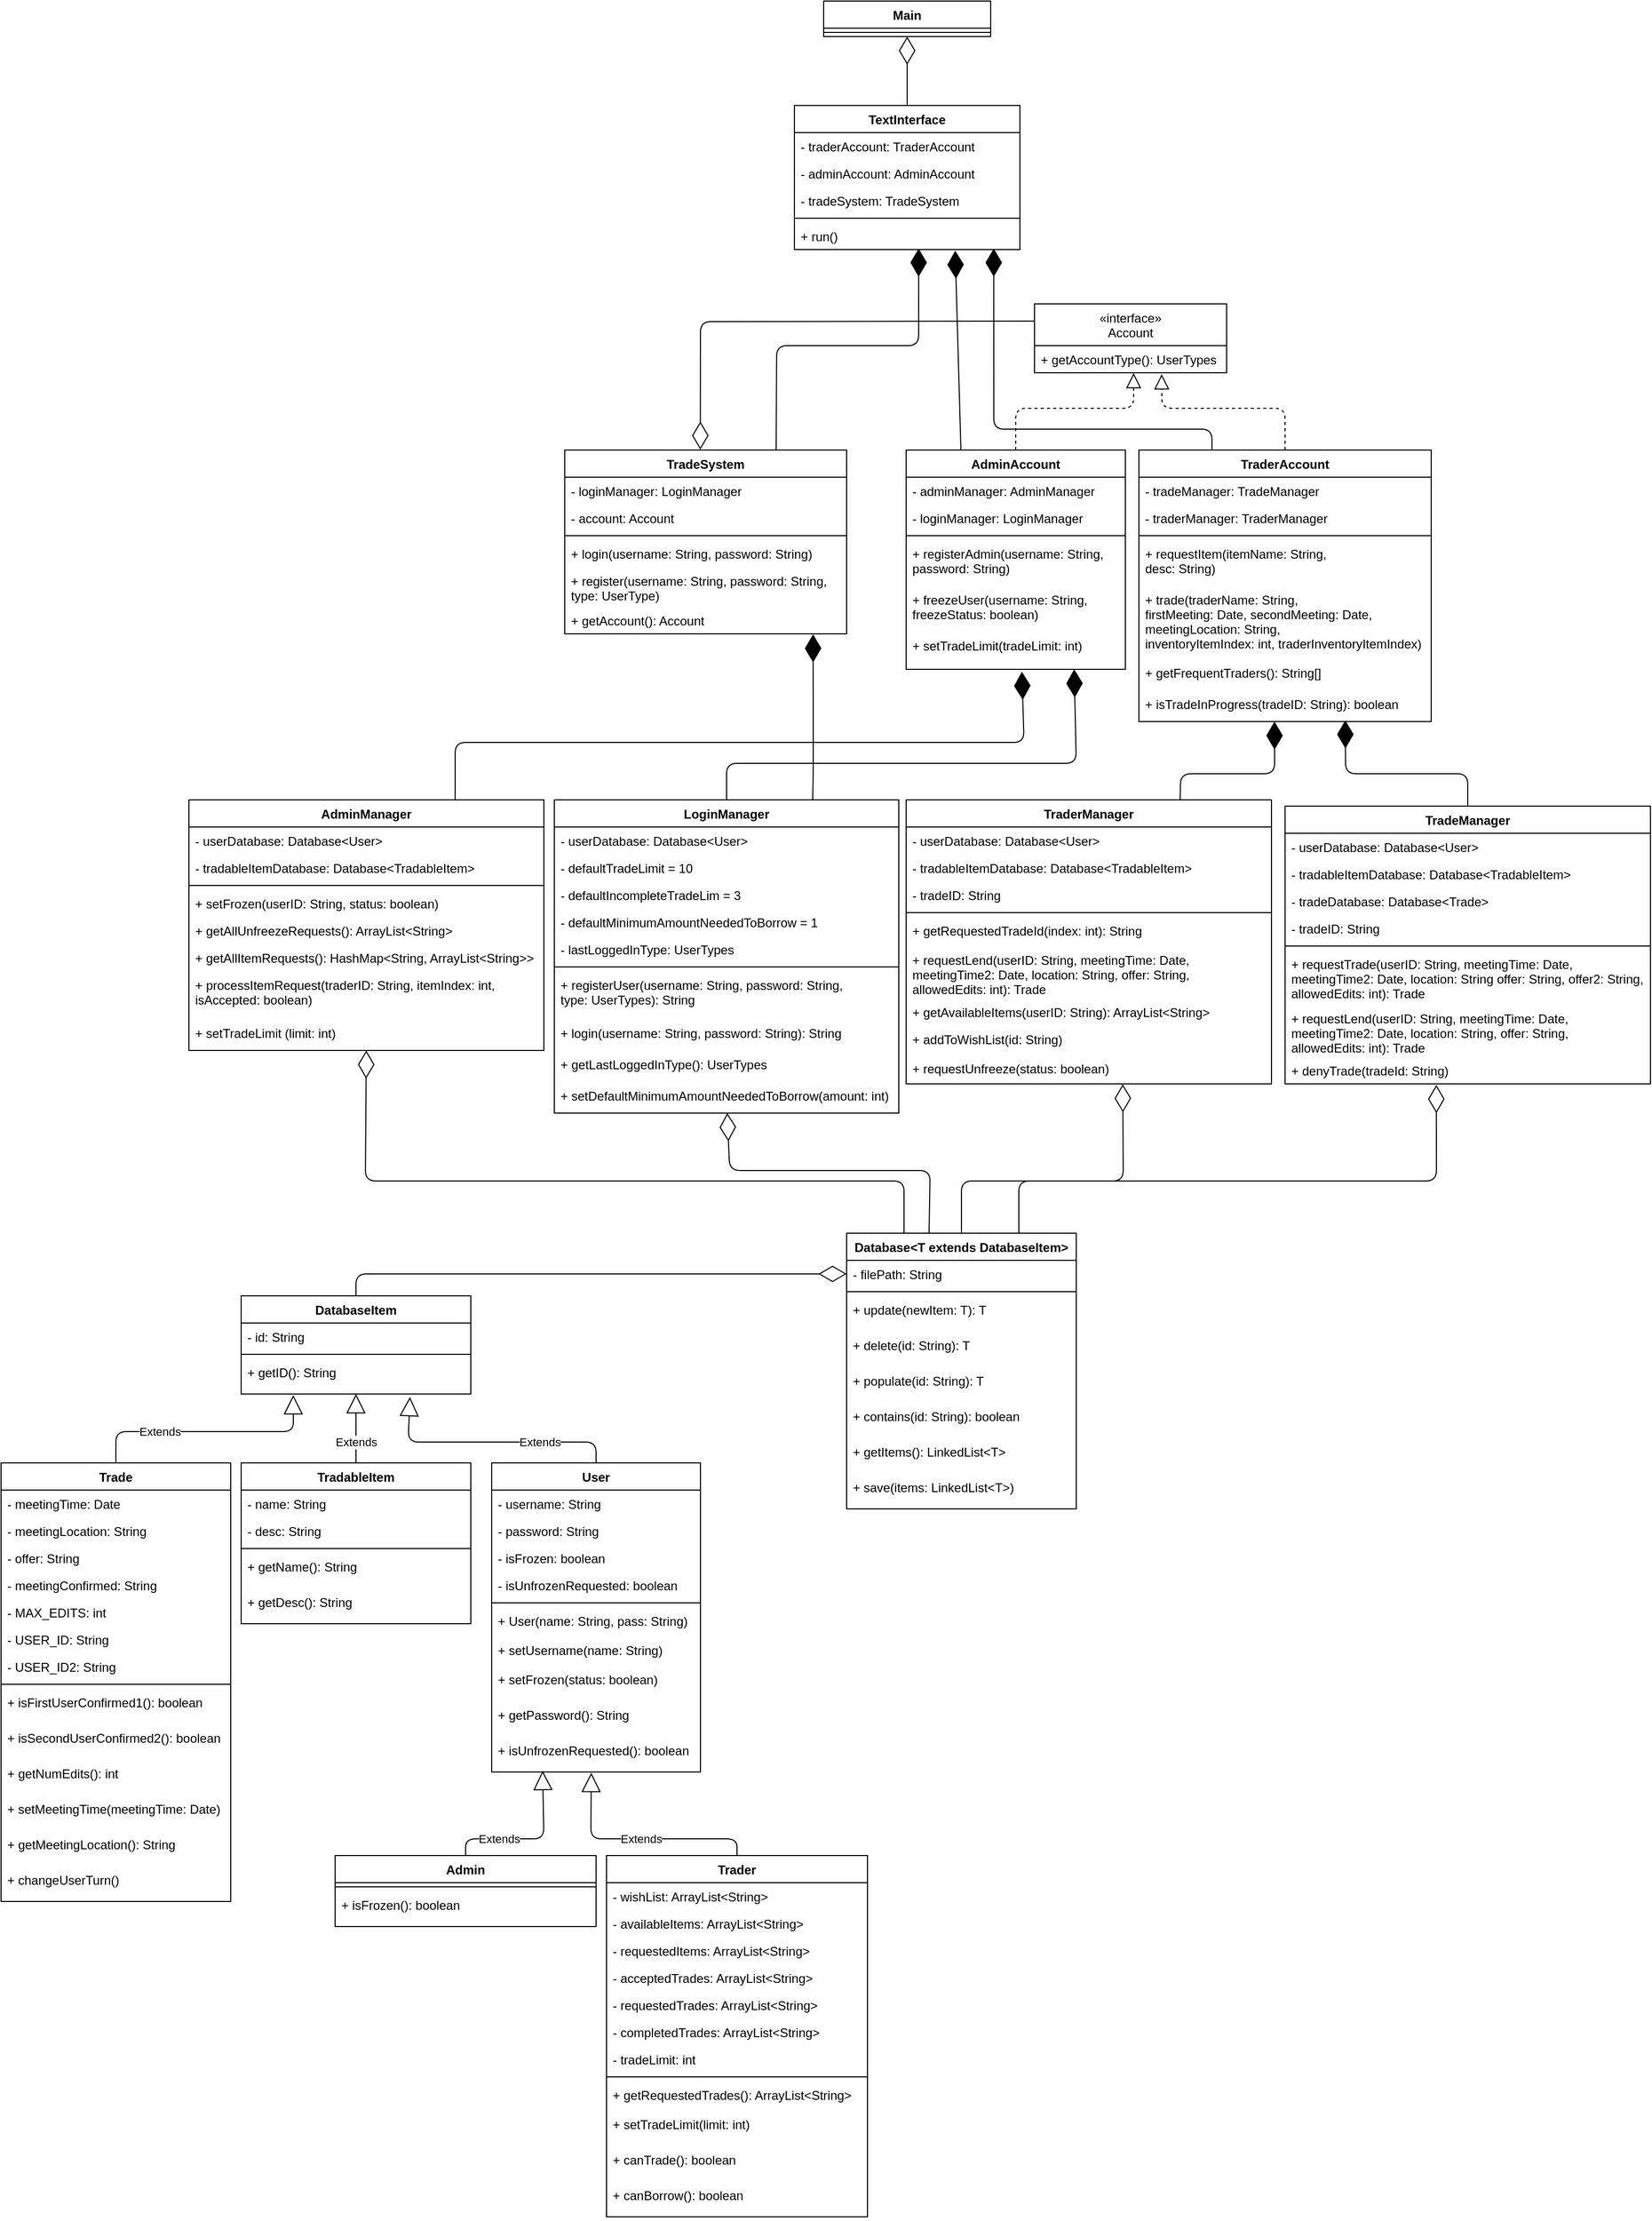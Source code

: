 <mxfile version="13.4.2" type="device"><diagram id="C5RBs43oDa-KdzZeNtuy" name="Page-1"><mxGraphModel dx="2012" dy="1831" grid="1" gridSize="10" guides="1" tooltips="1" connect="1" arrows="1" fold="1" page="1" pageScale="1" pageWidth="827" pageHeight="1169" math="0" shadow="0"><root><mxCell id="WIyWlLk6GJQsqaUBKTNV-0"/><mxCell id="WIyWlLk6GJQsqaUBKTNV-1" parent="WIyWlLk6GJQsqaUBKTNV-0"/><mxCell id="7PWn8Yp-xH04kgllYcuz-11" value="TradeSystem" style="swimlane;fontStyle=1;align=center;verticalAlign=top;childLayout=stackLayout;horizontal=1;startSize=26;horizontalStack=0;resizeParent=1;resizeParentMax=0;resizeLast=0;collapsible=1;marginBottom=0;" vertex="1" parent="WIyWlLk6GJQsqaUBKTNV-1"><mxGeometry x="290" y="250" width="270" height="176" as="geometry"/></mxCell><mxCell id="7PWn8Yp-xH04kgllYcuz-12" value="- loginManager: LoginManager" style="text;strokeColor=none;fillColor=none;align=left;verticalAlign=top;spacingLeft=4;spacingRight=4;overflow=hidden;rotatable=0;points=[[0,0.5],[1,0.5]];portConstraint=eastwest;" vertex="1" parent="7PWn8Yp-xH04kgllYcuz-11"><mxGeometry y="26" width="270" height="26" as="geometry"/></mxCell><mxCell id="7PWn8Yp-xH04kgllYcuz-36" value="- account: Account" style="text;strokeColor=none;fillColor=none;align=left;verticalAlign=top;spacingLeft=4;spacingRight=4;overflow=hidden;rotatable=0;points=[[0,0.5],[1,0.5]];portConstraint=eastwest;" vertex="1" parent="7PWn8Yp-xH04kgllYcuz-11"><mxGeometry y="52" width="270" height="26" as="geometry"/></mxCell><mxCell id="7PWn8Yp-xH04kgllYcuz-13" value="" style="line;strokeWidth=1;fillColor=none;align=left;verticalAlign=middle;spacingTop=-1;spacingLeft=3;spacingRight=3;rotatable=0;labelPosition=right;points=[];portConstraint=eastwest;" vertex="1" parent="7PWn8Yp-xH04kgllYcuz-11"><mxGeometry y="78" width="270" height="8" as="geometry"/></mxCell><mxCell id="7PWn8Yp-xH04kgllYcuz-14" value="+ login(username: String, password: String)" style="text;strokeColor=none;fillColor=none;align=left;verticalAlign=top;spacingLeft=4;spacingRight=4;overflow=hidden;rotatable=0;points=[[0,0.5],[1,0.5]];portConstraint=eastwest;" vertex="1" parent="7PWn8Yp-xH04kgllYcuz-11"><mxGeometry y="86" width="270" height="26" as="geometry"/></mxCell><mxCell id="7PWn8Yp-xH04kgllYcuz-37" value="+ register(username: String, password: String, &#10;type: UserType)" style="text;strokeColor=none;fillColor=none;align=left;verticalAlign=top;spacingLeft=4;spacingRight=4;overflow=hidden;rotatable=0;points=[[0,0.5],[1,0.5]];portConstraint=eastwest;" vertex="1" parent="7PWn8Yp-xH04kgllYcuz-11"><mxGeometry y="112" width="270" height="38" as="geometry"/></mxCell><mxCell id="7PWn8Yp-xH04kgllYcuz-38" value="+ getAccount(): Account" style="text;strokeColor=none;fillColor=none;align=left;verticalAlign=top;spacingLeft=4;spacingRight=4;overflow=hidden;rotatable=0;points=[[0,0.5],[1,0.5]];portConstraint=eastwest;" vertex="1" parent="7PWn8Yp-xH04kgllYcuz-11"><mxGeometry y="150" width="270" height="26" as="geometry"/></mxCell><mxCell id="7PWn8Yp-xH04kgllYcuz-32" value="«interface»&#10;Account" style="swimlane;fontStyle=0;childLayout=stackLayout;horizontal=1;startSize=40;fillColor=none;horizontalStack=0;resizeParent=1;resizeParentMax=0;resizeLast=0;collapsible=1;marginBottom=0;" vertex="1" parent="WIyWlLk6GJQsqaUBKTNV-1"><mxGeometry x="740" y="110" width="184" height="66" as="geometry"/></mxCell><mxCell id="7PWn8Yp-xH04kgllYcuz-33" value="+ getAccountType(): UserTypes" style="text;strokeColor=none;fillColor=none;align=left;verticalAlign=top;spacingLeft=4;spacingRight=4;overflow=hidden;rotatable=0;points=[[0,0.5],[1,0.5]];portConstraint=eastwest;" vertex="1" parent="7PWn8Yp-xH04kgllYcuz-32"><mxGeometry y="40" width="184" height="26" as="geometry"/></mxCell><mxCell id="7PWn8Yp-xH04kgllYcuz-23" value="AdminAccount" style="swimlane;fontStyle=1;align=center;verticalAlign=top;childLayout=stackLayout;horizontal=1;startSize=26;horizontalStack=0;resizeParent=1;resizeParentMax=0;resizeLast=0;collapsible=1;marginBottom=0;" vertex="1" parent="WIyWlLk6GJQsqaUBKTNV-1"><mxGeometry x="617" y="250" width="210" height="210" as="geometry"/></mxCell><mxCell id="7PWn8Yp-xH04kgllYcuz-24" value="- adminManager: AdminManager" style="text;strokeColor=none;fillColor=none;align=left;verticalAlign=top;spacingLeft=4;spacingRight=4;overflow=hidden;rotatable=0;points=[[0,0.5],[1,0.5]];portConstraint=eastwest;" vertex="1" parent="7PWn8Yp-xH04kgllYcuz-23"><mxGeometry y="26" width="210" height="26" as="geometry"/></mxCell><mxCell id="7PWn8Yp-xH04kgllYcuz-39" value="- loginManager: LoginManager" style="text;strokeColor=none;fillColor=none;align=left;verticalAlign=top;spacingLeft=4;spacingRight=4;overflow=hidden;rotatable=0;points=[[0,0.5],[1,0.5]];portConstraint=eastwest;" vertex="1" parent="7PWn8Yp-xH04kgllYcuz-23"><mxGeometry y="52" width="210" height="26" as="geometry"/></mxCell><mxCell id="7PWn8Yp-xH04kgllYcuz-25" value="" style="line;strokeWidth=1;fillColor=none;align=left;verticalAlign=middle;spacingTop=-1;spacingLeft=3;spacingRight=3;rotatable=0;labelPosition=right;points=[];portConstraint=eastwest;" vertex="1" parent="7PWn8Yp-xH04kgllYcuz-23"><mxGeometry y="78" width="210" height="8" as="geometry"/></mxCell><mxCell id="7PWn8Yp-xH04kgllYcuz-26" value="+ registerAdmin(username: String, &#10;password: String)" style="text;strokeColor=none;fillColor=none;align=left;verticalAlign=top;spacingLeft=4;spacingRight=4;overflow=hidden;rotatable=0;points=[[0,0.5],[1,0.5]];portConstraint=eastwest;" vertex="1" parent="7PWn8Yp-xH04kgllYcuz-23"><mxGeometry y="86" width="210" height="44" as="geometry"/></mxCell><mxCell id="7PWn8Yp-xH04kgllYcuz-40" value="+ freezeUser(username: String, &#10;freezeStatus: boolean)" style="text;strokeColor=none;fillColor=none;align=left;verticalAlign=top;spacingLeft=4;spacingRight=4;overflow=hidden;rotatable=0;points=[[0,0.5],[1,0.5]];portConstraint=eastwest;" vertex="1" parent="7PWn8Yp-xH04kgllYcuz-23"><mxGeometry y="130" width="210" height="44" as="geometry"/></mxCell><mxCell id="7PWn8Yp-xH04kgllYcuz-41" value="+ setTradeLimit(tradeLimit: int)" style="text;strokeColor=none;fillColor=none;align=left;verticalAlign=top;spacingLeft=4;spacingRight=4;overflow=hidden;rotatable=0;points=[[0,0.5],[1,0.5]];portConstraint=eastwest;" vertex="1" parent="7PWn8Yp-xH04kgllYcuz-23"><mxGeometry y="174" width="210" height="36" as="geometry"/></mxCell><mxCell id="7PWn8Yp-xH04kgllYcuz-197" value="Extends" style="endArrow=block;endSize=16;endFill=0;html=1;exitX=0.5;exitY=0;exitDx=0;exitDy=0;entryX=0.477;entryY=1.022;entryDx=0;entryDy=0;entryPerimeter=0;" edge="1" parent="WIyWlLk6GJQsqaUBKTNV-1" source="7PWn8Yp-xH04kgllYcuz-126" target="7PWn8Yp-xH04kgllYcuz-125"><mxGeometry x="-0.01" width="160" relative="1" as="geometry"><mxPoint x="300" y="1560" as="sourcePoint"/><mxPoint x="460" y="1560" as="targetPoint"/><Array as="points"><mxPoint x="455" y="1580"/><mxPoint x="315" y="1580"/></Array><mxPoint as="offset"/></mxGeometry></mxCell><mxCell id="7PWn8Yp-xH04kgllYcuz-198" value="Extends" style="endArrow=block;endSize=16;endFill=0;html=1;exitX=0.5;exitY=0;exitDx=0;exitDy=0;entryX=0.244;entryY=0.966;entryDx=0;entryDy=0;entryPerimeter=0;" edge="1" parent="WIyWlLk6GJQsqaUBKTNV-1" source="7PWn8Yp-xH04kgllYcuz-140" target="7PWn8Yp-xH04kgllYcuz-125"><mxGeometry x="-0.39" width="160" relative="1" as="geometry"><mxPoint x="575" y="1620.0" as="sourcePoint"/><mxPoint x="325.4" y="1536.748" as="targetPoint"/><Array as="points"><mxPoint x="195" y="1580"/><mxPoint x="270" y="1580"/></Array><mxPoint as="offset"/></mxGeometry></mxCell><mxCell id="7PWn8Yp-xH04kgllYcuz-101" value="TraderManager" style="swimlane;fontStyle=1;align=center;verticalAlign=top;childLayout=stackLayout;horizontal=1;startSize=26;horizontalStack=0;resizeParent=1;resizeParentMax=0;resizeLast=0;collapsible=1;marginBottom=0;" vertex="1" parent="WIyWlLk6GJQsqaUBKTNV-1"><mxGeometry x="617" y="585" width="350" height="272" as="geometry"/></mxCell><mxCell id="7PWn8Yp-xH04kgllYcuz-102" value="- userDatabase: Database&lt;User&gt;" style="text;strokeColor=none;fillColor=none;align=left;verticalAlign=top;spacingLeft=4;spacingRight=4;overflow=hidden;rotatable=0;points=[[0,0.5],[1,0.5]];portConstraint=eastwest;" vertex="1" parent="7PWn8Yp-xH04kgllYcuz-101"><mxGeometry y="26" width="350" height="26" as="geometry"/></mxCell><mxCell id="7PWn8Yp-xH04kgllYcuz-103" value="- tradableItemDatabase: Database&lt;TradableItem&gt;" style="text;strokeColor=none;fillColor=none;align=left;verticalAlign=top;spacingLeft=4;spacingRight=4;overflow=hidden;rotatable=0;points=[[0,0.5],[1,0.5]];portConstraint=eastwest;" vertex="1" parent="7PWn8Yp-xH04kgllYcuz-101"><mxGeometry y="52" width="350" height="26" as="geometry"/></mxCell><mxCell id="7PWn8Yp-xH04kgllYcuz-105" value="- tradeID: String" style="text;strokeColor=none;fillColor=none;align=left;verticalAlign=top;spacingLeft=4;spacingRight=4;overflow=hidden;rotatable=0;points=[[0,0.5],[1,0.5]];portConstraint=eastwest;" vertex="1" parent="7PWn8Yp-xH04kgllYcuz-101"><mxGeometry y="78" width="350" height="26" as="geometry"/></mxCell><mxCell id="7PWn8Yp-xH04kgllYcuz-106" value="" style="line;strokeWidth=1;fillColor=none;align=left;verticalAlign=middle;spacingTop=-1;spacingLeft=3;spacingRight=3;rotatable=0;labelPosition=right;points=[];portConstraint=eastwest;" vertex="1" parent="7PWn8Yp-xH04kgllYcuz-101"><mxGeometry y="104" width="350" height="8" as="geometry"/></mxCell><mxCell id="7PWn8Yp-xH04kgllYcuz-107" value="+ getRequestedTradeId(index: int): String" style="text;strokeColor=none;fillColor=none;align=left;verticalAlign=top;spacingLeft=4;spacingRight=4;overflow=hidden;rotatable=0;points=[[0,0.5],[1,0.5]];portConstraint=eastwest;" vertex="1" parent="7PWn8Yp-xH04kgllYcuz-101"><mxGeometry y="112" width="350" height="28" as="geometry"/></mxCell><mxCell id="7PWn8Yp-xH04kgllYcuz-108" value="+ requestLend(userID: String, meetingTime: Date, &#10;meetingTime2: Date, location: String, offer: String, &#10;allowedEdits: int): Trade" style="text;strokeColor=none;fillColor=none;align=left;verticalAlign=top;spacingLeft=4;spacingRight=4;overflow=hidden;rotatable=0;points=[[0,0.5],[1,0.5]];portConstraint=eastwest;" vertex="1" parent="7PWn8Yp-xH04kgllYcuz-101"><mxGeometry y="140" width="350" height="50" as="geometry"/></mxCell><mxCell id="7PWn8Yp-xH04kgllYcuz-109" value="+ getAvailableItems(userID: String): ArrayList&lt;String&gt;" style="text;strokeColor=none;fillColor=none;align=left;verticalAlign=top;spacingLeft=4;spacingRight=4;overflow=hidden;rotatable=0;points=[[0,0.5],[1,0.5]];portConstraint=eastwest;" vertex="1" parent="7PWn8Yp-xH04kgllYcuz-101"><mxGeometry y="190" width="350" height="26" as="geometry"/></mxCell><mxCell id="7PWn8Yp-xH04kgllYcuz-110" value="+ addToWishList(id: String)" style="text;strokeColor=none;fillColor=none;align=left;verticalAlign=top;spacingLeft=4;spacingRight=4;overflow=hidden;rotatable=0;points=[[0,0.5],[1,0.5]];portConstraint=eastwest;" vertex="1" parent="7PWn8Yp-xH04kgllYcuz-101"><mxGeometry y="216" width="350" height="28" as="geometry"/></mxCell><mxCell id="7PWn8Yp-xH04kgllYcuz-111" value="+ requestUnfreeze(status: boolean)" style="text;strokeColor=none;fillColor=none;align=left;verticalAlign=top;spacingLeft=4;spacingRight=4;overflow=hidden;rotatable=0;points=[[0,0.5],[1,0.5]];portConstraint=eastwest;" vertex="1" parent="7PWn8Yp-xH04kgllYcuz-101"><mxGeometry y="244" width="350" height="28" as="geometry"/></mxCell><mxCell id="7PWn8Yp-xH04kgllYcuz-199" value="" style="endArrow=block;dashed=1;endFill=0;endSize=12;html=1;exitX=0.5;exitY=0;exitDx=0;exitDy=0;entryX=0.662;entryY=1.055;entryDx=0;entryDy=0;entryPerimeter=0;" edge="1" parent="WIyWlLk6GJQsqaUBKTNV-1" source="7PWn8Yp-xH04kgllYcuz-27" target="7PWn8Yp-xH04kgllYcuz-33"><mxGeometry width="160" relative="1" as="geometry"><mxPoint x="820" y="180" as="sourcePoint"/><mxPoint x="980" y="180" as="targetPoint"/><Array as="points"><mxPoint x="980" y="210"/><mxPoint x="862" y="210"/></Array></mxGeometry></mxCell><mxCell id="7PWn8Yp-xH04kgllYcuz-200" value="" style="endArrow=block;dashed=1;endFill=0;endSize=12;html=1;exitX=0.5;exitY=0;exitDx=0;exitDy=0;entryX=0.516;entryY=1.011;entryDx=0;entryDy=0;entryPerimeter=0;" edge="1" parent="WIyWlLk6GJQsqaUBKTNV-1" source="7PWn8Yp-xH04kgllYcuz-23" target="7PWn8Yp-xH04kgllYcuz-33"><mxGeometry width="160" relative="1" as="geometry"><mxPoint x="820" y="180" as="sourcePoint"/><mxPoint x="980" y="180" as="targetPoint"/><Array as="points"><mxPoint x="722" y="210"/><mxPoint x="835" y="210"/></Array></mxGeometry></mxCell><mxCell id="7PWn8Yp-xH04kgllYcuz-204" value="" style="endArrow=diamondThin;endFill=0;endSize=24;html=1;entryX=0.481;entryY=-0.002;entryDx=0;entryDy=0;entryPerimeter=0;exitX=0;exitY=0.25;exitDx=0;exitDy=0;" edge="1" parent="WIyWlLk6GJQsqaUBKTNV-1" source="7PWn8Yp-xH04kgllYcuz-32" target="7PWn8Yp-xH04kgllYcuz-11"><mxGeometry width="160" relative="1" as="geometry"><mxPoint x="520" y="300" as="sourcePoint"/><mxPoint x="680" y="300" as="targetPoint"/><Array as="points"><mxPoint x="420" y="127"/></Array></mxGeometry></mxCell><mxCell id="7PWn8Yp-xH04kgllYcuz-206" value="" style="endArrow=diamondThin;endFill=1;endSize=24;html=1;exitX=0.75;exitY=0;exitDx=0;exitDy=0;entryX=0.551;entryY=0.962;entryDx=0;entryDy=0;entryPerimeter=0;" edge="1" parent="WIyWlLk6GJQsqaUBKTNV-1" source="7PWn8Yp-xH04kgllYcuz-11" target="7PWn8Yp-xH04kgllYcuz-18"><mxGeometry width="160" relative="1" as="geometry"><mxPoint x="914.5" y="9.84" as="sourcePoint"/><mxPoint x="632" y="58" as="targetPoint"/><Array as="points"><mxPoint x="493" y="150"/><mxPoint x="629" y="150"/></Array></mxGeometry></mxCell><mxCell id="7PWn8Yp-xH04kgllYcuz-15" value="TextInterface" style="swimlane;fontStyle=1;align=center;verticalAlign=top;childLayout=stackLayout;horizontal=1;startSize=26;horizontalStack=0;resizeParent=1;resizeParentMax=0;resizeLast=0;collapsible=1;marginBottom=0;" vertex="1" parent="WIyWlLk6GJQsqaUBKTNV-1"><mxGeometry x="510" y="-80" width="216" height="138" as="geometry"/></mxCell><mxCell id="7PWn8Yp-xH04kgllYcuz-16" value="- traderAccount: TraderAccount" style="text;strokeColor=none;fillColor=none;align=left;verticalAlign=top;spacingLeft=4;spacingRight=4;overflow=hidden;rotatable=0;points=[[0,0.5],[1,0.5]];portConstraint=eastwest;" vertex="1" parent="7PWn8Yp-xH04kgllYcuz-15"><mxGeometry y="26" width="216" height="26" as="geometry"/></mxCell><mxCell id="7PWn8Yp-xH04kgllYcuz-21" value="- adminAccount: AdminAccount" style="text;strokeColor=none;fillColor=none;align=left;verticalAlign=top;spacingLeft=4;spacingRight=4;overflow=hidden;rotatable=0;points=[[0,0.5],[1,0.5]];portConstraint=eastwest;" vertex="1" parent="7PWn8Yp-xH04kgllYcuz-15"><mxGeometry y="52" width="216" height="26" as="geometry"/></mxCell><mxCell id="7PWn8Yp-xH04kgllYcuz-22" value="- tradeSystem: TradeSystem" style="text;strokeColor=none;fillColor=none;align=left;verticalAlign=top;spacingLeft=4;spacingRight=4;overflow=hidden;rotatable=0;points=[[0,0.5],[1,0.5]];portConstraint=eastwest;" vertex="1" parent="7PWn8Yp-xH04kgllYcuz-15"><mxGeometry y="78" width="216" height="26" as="geometry"/></mxCell><mxCell id="7PWn8Yp-xH04kgllYcuz-17" value="" style="line;strokeWidth=1;fillColor=none;align=left;verticalAlign=middle;spacingTop=-1;spacingLeft=3;spacingRight=3;rotatable=0;labelPosition=right;points=[];portConstraint=eastwest;" vertex="1" parent="7PWn8Yp-xH04kgllYcuz-15"><mxGeometry y="104" width="216" height="8" as="geometry"/></mxCell><mxCell id="7PWn8Yp-xH04kgllYcuz-18" value="+ run()" style="text;strokeColor=none;fillColor=none;align=left;verticalAlign=top;spacingLeft=4;spacingRight=4;overflow=hidden;rotatable=0;points=[[0,0.5],[1,0.5]];portConstraint=eastwest;" vertex="1" parent="7PWn8Yp-xH04kgllYcuz-15"><mxGeometry y="112" width="216" height="26" as="geometry"/></mxCell><mxCell id="7PWn8Yp-xH04kgllYcuz-214" value="" style="endArrow=diamondThin;endFill=1;endSize=24;html=1;exitX=0.25;exitY=0;exitDx=0;exitDy=0;entryX=0.713;entryY=1.038;entryDx=0;entryDy=0;entryPerimeter=0;" edge="1" parent="WIyWlLk6GJQsqaUBKTNV-1" source="7PWn8Yp-xH04kgllYcuz-23" target="7PWn8Yp-xH04kgllYcuz-18"><mxGeometry width="160" relative="1" as="geometry"><mxPoint x="502.5" y="260" as="sourcePoint"/><mxPoint x="639.016" y="67.012" as="targetPoint"/><Array as="points"/></mxGeometry></mxCell><mxCell id="7PWn8Yp-xH04kgllYcuz-215" value="" style="endArrow=diamondThin;endFill=1;endSize=24;html=1;exitX=0.25;exitY=0;exitDx=0;exitDy=0;entryX=0.884;entryY=0.962;entryDx=0;entryDy=0;entryPerimeter=0;" edge="1" parent="WIyWlLk6GJQsqaUBKTNV-1" source="7PWn8Yp-xH04kgllYcuz-27" target="7PWn8Yp-xH04kgllYcuz-18"><mxGeometry width="160" relative="1" as="geometry"><mxPoint x="679.5" y="260" as="sourcePoint"/><mxPoint x="674.008" y="68.988" as="targetPoint"/><Array as="points"><mxPoint x="910" y="230"/><mxPoint x="701" y="230"/></Array></mxGeometry></mxCell><mxCell id="7PWn8Yp-xH04kgllYcuz-62" value="LoginManager" style="swimlane;fontStyle=1;align=center;verticalAlign=top;childLayout=stackLayout;horizontal=1;startSize=26;horizontalStack=0;resizeParent=1;resizeParentMax=0;resizeLast=0;collapsible=1;marginBottom=0;" vertex="1" parent="WIyWlLk6GJQsqaUBKTNV-1"><mxGeometry x="280" y="585" width="330" height="300" as="geometry"/></mxCell><mxCell id="7PWn8Yp-xH04kgllYcuz-63" value="- userDatabase: Database&lt;User&gt;" style="text;strokeColor=none;fillColor=none;align=left;verticalAlign=top;spacingLeft=4;spacingRight=4;overflow=hidden;rotatable=0;points=[[0,0.5],[1,0.5]];portConstraint=eastwest;" vertex="1" parent="7PWn8Yp-xH04kgllYcuz-62"><mxGeometry y="26" width="330" height="26" as="geometry"/></mxCell><mxCell id="7PWn8Yp-xH04kgllYcuz-64" value="- defaultTradeLimit = 10" style="text;strokeColor=none;fillColor=none;align=left;verticalAlign=top;spacingLeft=4;spacingRight=4;overflow=hidden;rotatable=0;points=[[0,0.5],[1,0.5]];portConstraint=eastwest;" vertex="1" parent="7PWn8Yp-xH04kgllYcuz-62"><mxGeometry y="52" width="330" height="26" as="geometry"/></mxCell><mxCell id="7PWn8Yp-xH04kgllYcuz-72" value="- defaultIncompleteTradeLim = 3" style="text;strokeColor=none;fillColor=none;align=left;verticalAlign=top;spacingLeft=4;spacingRight=4;overflow=hidden;rotatable=0;points=[[0,0.5],[1,0.5]];portConstraint=eastwest;" vertex="1" parent="7PWn8Yp-xH04kgllYcuz-62"><mxGeometry y="78" width="330" height="26" as="geometry"/></mxCell><mxCell id="7PWn8Yp-xH04kgllYcuz-73" value="- defaultMinimumAmountNeededToBorrow = 1" style="text;strokeColor=none;fillColor=none;align=left;verticalAlign=top;spacingLeft=4;spacingRight=4;overflow=hidden;rotatable=0;points=[[0,0.5],[1,0.5]];portConstraint=eastwest;" vertex="1" parent="7PWn8Yp-xH04kgllYcuz-62"><mxGeometry y="104" width="330" height="26" as="geometry"/></mxCell><mxCell id="7PWn8Yp-xH04kgllYcuz-74" value="- lastLoggedInType: UserTypes" style="text;strokeColor=none;fillColor=none;align=left;verticalAlign=top;spacingLeft=4;spacingRight=4;overflow=hidden;rotatable=0;points=[[0,0.5],[1,0.5]];portConstraint=eastwest;" vertex="1" parent="7PWn8Yp-xH04kgllYcuz-62"><mxGeometry y="130" width="330" height="26" as="geometry"/></mxCell><mxCell id="7PWn8Yp-xH04kgllYcuz-65" value="" style="line;strokeWidth=1;fillColor=none;align=left;verticalAlign=middle;spacingTop=-1;spacingLeft=3;spacingRight=3;rotatable=0;labelPosition=right;points=[];portConstraint=eastwest;" vertex="1" parent="7PWn8Yp-xH04kgllYcuz-62"><mxGeometry y="156" width="330" height="8" as="geometry"/></mxCell><mxCell id="7PWn8Yp-xH04kgllYcuz-70" value="+ registerUser(username: String, password: String, &#10;type: UserTypes): String" style="text;strokeColor=none;fillColor=none;align=left;verticalAlign=top;spacingLeft=4;spacingRight=4;overflow=hidden;rotatable=0;points=[[0,0.5],[1,0.5]];portConstraint=eastwest;" vertex="1" parent="7PWn8Yp-xH04kgllYcuz-62"><mxGeometry y="164" width="330" height="46" as="geometry"/></mxCell><mxCell id="7PWn8Yp-xH04kgllYcuz-75" value="+ login(username: String, password: String): String" style="text;strokeColor=none;fillColor=none;align=left;verticalAlign=top;spacingLeft=4;spacingRight=4;overflow=hidden;rotatable=0;points=[[0,0.5],[1,0.5]];portConstraint=eastwest;" vertex="1" parent="7PWn8Yp-xH04kgllYcuz-62"><mxGeometry y="210" width="330" height="30" as="geometry"/></mxCell><mxCell id="7PWn8Yp-xH04kgllYcuz-76" value="+ getLastLoggedInType(): UserTypes" style="text;strokeColor=none;fillColor=none;align=left;verticalAlign=top;spacingLeft=4;spacingRight=4;overflow=hidden;rotatable=0;points=[[0,0.5],[1,0.5]];portConstraint=eastwest;" vertex="1" parent="7PWn8Yp-xH04kgllYcuz-62"><mxGeometry y="240" width="330" height="30" as="geometry"/></mxCell><mxCell id="7PWn8Yp-xH04kgllYcuz-77" value="+ setDefaultMinimumAmountNeededToBorrow(amount: int)" style="text;strokeColor=none;fillColor=none;align=left;verticalAlign=top;spacingLeft=4;spacingRight=4;overflow=hidden;rotatable=0;points=[[0,0.5],[1,0.5]];portConstraint=eastwest;" vertex="1" parent="7PWn8Yp-xH04kgllYcuz-62"><mxGeometry y="270" width="330" height="30" as="geometry"/></mxCell><mxCell id="7PWn8Yp-xH04kgllYcuz-46" value="AdminManager" style="swimlane;fontStyle=1;align=center;verticalAlign=top;childLayout=stackLayout;horizontal=1;startSize=26;horizontalStack=0;resizeParent=1;resizeParentMax=0;resizeLast=0;collapsible=1;marginBottom=0;" vertex="1" parent="WIyWlLk6GJQsqaUBKTNV-1"><mxGeometry x="-70" y="585" width="340" height="240" as="geometry"/></mxCell><mxCell id="7PWn8Yp-xH04kgllYcuz-47" value="- userDatabase: Database&lt;User&gt;" style="text;strokeColor=none;fillColor=none;align=left;verticalAlign=top;spacingLeft=4;spacingRight=4;overflow=hidden;rotatable=0;points=[[0,0.5],[1,0.5]];portConstraint=eastwest;" vertex="1" parent="7PWn8Yp-xH04kgllYcuz-46"><mxGeometry y="26" width="340" height="26" as="geometry"/></mxCell><mxCell id="7PWn8Yp-xH04kgllYcuz-48" value="- tradableItemDatabase: Database&lt;TradableItem&gt;" style="text;strokeColor=none;fillColor=none;align=left;verticalAlign=top;spacingLeft=4;spacingRight=4;overflow=hidden;rotatable=0;points=[[0,0.5],[1,0.5]];portConstraint=eastwest;" vertex="1" parent="7PWn8Yp-xH04kgllYcuz-46"><mxGeometry y="52" width="340" height="26" as="geometry"/></mxCell><mxCell id="7PWn8Yp-xH04kgllYcuz-50" value="" style="line;strokeWidth=1;fillColor=none;align=left;verticalAlign=middle;spacingTop=-1;spacingLeft=3;spacingRight=3;rotatable=0;labelPosition=right;points=[];portConstraint=eastwest;" vertex="1" parent="7PWn8Yp-xH04kgllYcuz-46"><mxGeometry y="78" width="340" height="8" as="geometry"/></mxCell><mxCell id="7PWn8Yp-xH04kgllYcuz-51" value="+ setFrozen(userID: String, status: boolean)" style="text;strokeColor=none;fillColor=none;align=left;verticalAlign=top;spacingLeft=4;spacingRight=4;overflow=hidden;rotatable=0;points=[[0,0.5],[1,0.5]];portConstraint=eastwest;" vertex="1" parent="7PWn8Yp-xH04kgllYcuz-46"><mxGeometry y="86" width="340" height="26" as="geometry"/></mxCell><mxCell id="7PWn8Yp-xH04kgllYcuz-52" value="+ getAllUnfreezeRequests(): ArrayList&lt;String&gt;" style="text;strokeColor=none;fillColor=none;align=left;verticalAlign=top;spacingLeft=4;spacingRight=4;overflow=hidden;rotatable=0;points=[[0,0.5],[1,0.5]];portConstraint=eastwest;" vertex="1" parent="7PWn8Yp-xH04kgllYcuz-46"><mxGeometry y="112" width="340" height="26" as="geometry"/></mxCell><mxCell id="7PWn8Yp-xH04kgllYcuz-59" value="+ getAllItemRequests(): HashMap&lt;String, ArrayList&lt;String&gt;&gt;" style="text;strokeColor=none;fillColor=none;align=left;verticalAlign=top;spacingLeft=4;spacingRight=4;overflow=hidden;rotatable=0;points=[[0,0.5],[1,0.5]];portConstraint=eastwest;" vertex="1" parent="7PWn8Yp-xH04kgllYcuz-46"><mxGeometry y="138" width="340" height="26" as="geometry"/></mxCell><mxCell id="7PWn8Yp-xH04kgllYcuz-60" value="+ processItemRequest(traderID: String, itemIndex: int, &#10;isAccepted: boolean)" style="text;strokeColor=none;fillColor=none;align=left;verticalAlign=top;spacingLeft=4;spacingRight=4;overflow=hidden;rotatable=0;points=[[0,0.5],[1,0.5]];portConstraint=eastwest;" vertex="1" parent="7PWn8Yp-xH04kgllYcuz-46"><mxGeometry y="164" width="340" height="46" as="geometry"/></mxCell><mxCell id="7PWn8Yp-xH04kgllYcuz-61" value="+ setTradeLimit (limit: int)" style="text;strokeColor=none;fillColor=none;align=left;verticalAlign=top;spacingLeft=4;spacingRight=4;overflow=hidden;rotatable=0;points=[[0,0.5],[1,0.5]];portConstraint=eastwest;" vertex="1" parent="7PWn8Yp-xH04kgllYcuz-46"><mxGeometry y="210" width="340" height="30" as="geometry"/></mxCell><mxCell id="7PWn8Yp-xH04kgllYcuz-0" value="Main" style="swimlane;fontStyle=1;align=center;verticalAlign=top;childLayout=stackLayout;horizontal=1;startSize=26;horizontalStack=0;resizeParent=1;resizeParentMax=0;resizeLast=0;collapsible=1;marginBottom=0;" vertex="1" parent="WIyWlLk6GJQsqaUBKTNV-1"><mxGeometry x="538" y="-180" width="160" height="34" as="geometry"/></mxCell><mxCell id="7PWn8Yp-xH04kgllYcuz-2" value="" style="line;strokeWidth=1;fillColor=none;align=left;verticalAlign=middle;spacingTop=-1;spacingLeft=3;spacingRight=3;rotatable=0;labelPosition=right;points=[];portConstraint=eastwest;" vertex="1" parent="7PWn8Yp-xH04kgllYcuz-0"><mxGeometry y="26" width="160" height="8" as="geometry"/></mxCell><mxCell id="7PWn8Yp-xH04kgllYcuz-218" value="" style="endArrow=diamondThin;endFill=1;endSize=24;html=1;exitX=0.5;exitY=0;exitDx=0;exitDy=0;entryX=0.706;entryY=0.962;entryDx=0;entryDy=0;entryPerimeter=0;" edge="1" parent="WIyWlLk6GJQsqaUBKTNV-1" source="7PWn8Yp-xH04kgllYcuz-78" target="7PWn8Yp-xH04kgllYcuz-45"><mxGeometry width="160" relative="1" as="geometry"><mxPoint x="1479.06" y="482.99" as="sourcePoint"/><mxPoint x="1038" y="510" as="targetPoint"/><Array as="points"><mxPoint x="1155" y="560"/><mxPoint x="1038" y="560"/></Array></mxGeometry></mxCell><mxCell id="7PWn8Yp-xH04kgllYcuz-27" value="TraderAccount" style="swimlane;fontStyle=1;align=center;verticalAlign=top;childLayout=stackLayout;horizontal=1;startSize=26;horizontalStack=0;resizeParent=1;resizeParentMax=0;resizeLast=0;collapsible=1;marginBottom=0;" vertex="1" parent="WIyWlLk6GJQsqaUBKTNV-1"><mxGeometry x="840" y="250" width="280" height="260" as="geometry"/></mxCell><mxCell id="7PWn8Yp-xH04kgllYcuz-28" value="- tradeManager: TradeManager" style="text;strokeColor=none;fillColor=none;align=left;verticalAlign=top;spacingLeft=4;spacingRight=4;overflow=hidden;rotatable=0;points=[[0,0.5],[1,0.5]];portConstraint=eastwest;" vertex="1" parent="7PWn8Yp-xH04kgllYcuz-27"><mxGeometry y="26" width="280" height="26" as="geometry"/></mxCell><mxCell id="7PWn8Yp-xH04kgllYcuz-42" value="- traderManager: TraderManager" style="text;strokeColor=none;fillColor=none;align=left;verticalAlign=top;spacingLeft=4;spacingRight=4;overflow=hidden;rotatable=0;points=[[0,0.5],[1,0.5]];portConstraint=eastwest;" vertex="1" parent="7PWn8Yp-xH04kgllYcuz-27"><mxGeometry y="52" width="280" height="26" as="geometry"/></mxCell><mxCell id="7PWn8Yp-xH04kgllYcuz-29" value="" style="line;strokeWidth=1;fillColor=none;align=left;verticalAlign=middle;spacingTop=-1;spacingLeft=3;spacingRight=3;rotatable=0;labelPosition=right;points=[];portConstraint=eastwest;" vertex="1" parent="7PWn8Yp-xH04kgllYcuz-27"><mxGeometry y="78" width="280" height="8" as="geometry"/></mxCell><mxCell id="7PWn8Yp-xH04kgllYcuz-30" value="+ requestItem(itemName: String, &#10;desc: String)" style="text;strokeColor=none;fillColor=none;align=left;verticalAlign=top;spacingLeft=4;spacingRight=4;overflow=hidden;rotatable=0;points=[[0,0.5],[1,0.5]];portConstraint=eastwest;" vertex="1" parent="7PWn8Yp-xH04kgllYcuz-27"><mxGeometry y="86" width="280" height="44" as="geometry"/></mxCell><mxCell id="7PWn8Yp-xH04kgllYcuz-43" value="+ trade(traderName: String, &#10;firstMeeting: Date, secondMeeting: Date,&#10;meetingLocation: String, &#10;inventoryItemIndex: int, traderInventoryItemIndex)" style="text;strokeColor=none;fillColor=none;align=left;verticalAlign=top;spacingLeft=4;spacingRight=4;overflow=hidden;rotatable=0;points=[[0,0.5],[1,0.5]];portConstraint=eastwest;" vertex="1" parent="7PWn8Yp-xH04kgllYcuz-27"><mxGeometry y="130" width="280" height="70" as="geometry"/></mxCell><mxCell id="7PWn8Yp-xH04kgllYcuz-44" value="+ getFrequentTraders(): String[]" style="text;strokeColor=none;fillColor=none;align=left;verticalAlign=top;spacingLeft=4;spacingRight=4;overflow=hidden;rotatable=0;points=[[0,0.5],[1,0.5]];portConstraint=eastwest;" vertex="1" parent="7PWn8Yp-xH04kgllYcuz-27"><mxGeometry y="200" width="280" height="30" as="geometry"/></mxCell><mxCell id="7PWn8Yp-xH04kgllYcuz-45" value="+ isTradeInProgress(tradeID: String): boolean" style="text;strokeColor=none;fillColor=none;align=left;verticalAlign=top;spacingLeft=4;spacingRight=4;overflow=hidden;rotatable=0;points=[[0,0.5],[1,0.5]];portConstraint=eastwest;" vertex="1" parent="7PWn8Yp-xH04kgllYcuz-27"><mxGeometry y="230" width="280" height="30" as="geometry"/></mxCell><mxCell id="7PWn8Yp-xH04kgllYcuz-219" value="" style="endArrow=diamondThin;endFill=1;endSize=24;html=1;exitX=0.75;exitY=0;exitDx=0;exitDy=0;entryX=0.464;entryY=1;entryDx=0;entryDy=0;entryPerimeter=0;" edge="1" parent="WIyWlLk6GJQsqaUBKTNV-1" source="7PWn8Yp-xH04kgllYcuz-101" target="7PWn8Yp-xH04kgllYcuz-45"><mxGeometry width="160" relative="1" as="geometry"><mxPoint x="847.32" y="546.14" as="sourcePoint"/><mxPoint x="650.0" y="470.0" as="targetPoint"/><Array as="points"><mxPoint x="880" y="560"/><mxPoint x="970" y="560"/></Array></mxGeometry></mxCell><mxCell id="7PWn8Yp-xH04kgllYcuz-220" value="" style="endArrow=diamondThin;endFill=1;endSize=24;html=1;exitX=0.75;exitY=0;exitDx=0;exitDy=0;entryX=0.528;entryY=1.064;entryDx=0;entryDy=0;entryPerimeter=0;" edge="1" parent="WIyWlLk6GJQsqaUBKTNV-1" source="7PWn8Yp-xH04kgllYcuz-46" target="7PWn8Yp-xH04kgllYcuz-41"><mxGeometry width="160" relative="1" as="geometry"><mxPoint x="230" y="560" as="sourcePoint"/><mxPoint x="376" y="430" as="targetPoint"/><Array as="points"><mxPoint x="185" y="530"/><mxPoint x="730" y="530"/></Array></mxGeometry></mxCell><mxCell id="7PWn8Yp-xH04kgllYcuz-221" value="" style="endArrow=diamondThin;endFill=1;endSize=24;html=1;exitX=0.5;exitY=0;exitDx=0;exitDy=0;" edge="1" parent="WIyWlLk6GJQsqaUBKTNV-1" source="7PWn8Yp-xH04kgllYcuz-62"><mxGeometry width="160" relative="1" as="geometry"><mxPoint x="195" y="595" as="sourcePoint"/><mxPoint x="778" y="460" as="targetPoint"/><Array as="points"><mxPoint x="445" y="550"/><mxPoint x="780" y="550"/></Array></mxGeometry></mxCell><mxCell id="7PWn8Yp-xH04kgllYcuz-222" value="" style="endArrow=diamondThin;endFill=1;endSize=24;html=1;exitX=0.75;exitY=0;exitDx=0;exitDy=0;entryX=0.881;entryY=1.017;entryDx=0;entryDy=0;entryPerimeter=0;" edge="1" parent="WIyWlLk6GJQsqaUBKTNV-1" source="7PWn8Yp-xH04kgllYcuz-62" target="7PWn8Yp-xH04kgllYcuz-38"><mxGeometry width="160" relative="1" as="geometry"><mxPoint x="455" y="595" as="sourcePoint"/><mxPoint x="788" y="470" as="targetPoint"/><Array as="points"><mxPoint x="528" y="560"/><mxPoint x="528" y="500"/></Array></mxGeometry></mxCell><mxCell id="7PWn8Yp-xH04kgllYcuz-229" value="Extends" style="endArrow=block;endSize=16;endFill=0;html=1;exitX=0.5;exitY=0;exitDx=0;exitDy=0;entryX=0.227;entryY=1.031;entryDx=0;entryDy=0;entryPerimeter=0;" edge="1" parent="WIyWlLk6GJQsqaUBKTNV-1" source="7PWn8Yp-xH04kgllYcuz-157" target="7PWn8Yp-xH04kgllYcuz-228"><mxGeometry x="-0.39" width="160" relative="1" as="geometry"><mxPoint x="205" y="1620" as="sourcePoint"/><mxPoint x="278.8" y="1524.844" as="targetPoint"/><Array as="points"><mxPoint x="-140" y="1190"/><mxPoint x="30" y="1190"/></Array><mxPoint as="offset"/></mxGeometry></mxCell><mxCell id="7PWn8Yp-xH04kgllYcuz-230" value="Extends" style="endArrow=block;endSize=16;endFill=0;html=1;exitX=0.5;exitY=0;exitDx=0;exitDy=0;entryX=0.5;entryY=1;entryDx=0;entryDy=0;" edge="1" parent="WIyWlLk6GJQsqaUBKTNV-1" source="7PWn8Yp-xH04kgllYcuz-176" target="7PWn8Yp-xH04kgllYcuz-223"><mxGeometry x="-0.39" width="160" relative="1" as="geometry"><mxPoint x="-130" y="1230" as="sourcePoint"/><mxPoint x="39.94" y="1155.054" as="targetPoint"/><Array as="points"><mxPoint x="90" y="1200"/></Array><mxPoint as="offset"/></mxGeometry></mxCell><mxCell id="7PWn8Yp-xH04kgllYcuz-231" value="Extends" style="endArrow=block;endSize=16;endFill=0;html=1;exitX=0.5;exitY=0;exitDx=0;exitDy=0;entryX=0.735;entryY=1.082;entryDx=0;entryDy=0;entryPerimeter=0;" edge="1" parent="WIyWlLk6GJQsqaUBKTNV-1" source="7PWn8Yp-xH04kgllYcuz-112" target="7PWn8Yp-xH04kgllYcuz-228"><mxGeometry x="-0.39" width="160" relative="1" as="geometry"><mxPoint x="100" y="1230" as="sourcePoint"/><mxPoint x="140" y="1145" as="targetPoint"/><Array as="points"><mxPoint x="320" y="1200"/><mxPoint x="140" y="1200"/></Array><mxPoint as="offset"/></mxGeometry></mxCell><mxCell id="7PWn8Yp-xH04kgllYcuz-241" value="" style="endArrow=diamondThin;endFill=0;endSize=24;html=1;exitX=0.25;exitY=0;exitDx=0;exitDy=0;" edge="1" parent="WIyWlLk6GJQsqaUBKTNV-1" source="7PWn8Yp-xH04kgllYcuz-232" target="7PWn8Yp-xH04kgllYcuz-61"><mxGeometry width="160" relative="1" as="geometry"><mxPoint x="530" y="1030" as="sourcePoint"/><mxPoint x="690" y="1030" as="targetPoint"/><Array as="points"><mxPoint x="615" y="950"/><mxPoint x="99" y="950"/></Array></mxGeometry></mxCell><mxCell id="7PWn8Yp-xH04kgllYcuz-112" value="User" style="swimlane;fontStyle=1;align=center;verticalAlign=top;childLayout=stackLayout;horizontal=1;startSize=26;horizontalStack=0;resizeParent=1;resizeParentMax=0;resizeLast=0;collapsible=1;marginBottom=0;" vertex="1" parent="WIyWlLk6GJQsqaUBKTNV-1"><mxGeometry x="220" y="1220" width="200" height="296" as="geometry"/></mxCell><mxCell id="7PWn8Yp-xH04kgllYcuz-113" value="- username: String" style="text;strokeColor=none;fillColor=none;align=left;verticalAlign=top;spacingLeft=4;spacingRight=4;overflow=hidden;rotatable=0;points=[[0,0.5],[1,0.5]];portConstraint=eastwest;" vertex="1" parent="7PWn8Yp-xH04kgllYcuz-112"><mxGeometry y="26" width="200" height="26" as="geometry"/></mxCell><mxCell id="7PWn8Yp-xH04kgllYcuz-114" value="- password: String" style="text;strokeColor=none;fillColor=none;align=left;verticalAlign=top;spacingLeft=4;spacingRight=4;overflow=hidden;rotatable=0;points=[[0,0.5],[1,0.5]];portConstraint=eastwest;" vertex="1" parent="7PWn8Yp-xH04kgllYcuz-112"><mxGeometry y="52" width="200" height="26" as="geometry"/></mxCell><mxCell id="7PWn8Yp-xH04kgllYcuz-115" value="- isFrozen: boolean" style="text;strokeColor=none;fillColor=none;align=left;verticalAlign=top;spacingLeft=4;spacingRight=4;overflow=hidden;rotatable=0;points=[[0,0.5],[1,0.5]];portConstraint=eastwest;" vertex="1" parent="7PWn8Yp-xH04kgllYcuz-112"><mxGeometry y="78" width="200" height="26" as="geometry"/></mxCell><mxCell id="7PWn8Yp-xH04kgllYcuz-122" value="- isUnfrozenRequested: boolean" style="text;strokeColor=none;fillColor=none;align=left;verticalAlign=top;spacingLeft=4;spacingRight=4;overflow=hidden;rotatable=0;points=[[0,0.5],[1,0.5]];portConstraint=eastwest;" vertex="1" parent="7PWn8Yp-xH04kgllYcuz-112"><mxGeometry y="104" width="200" height="26" as="geometry"/></mxCell><mxCell id="7PWn8Yp-xH04kgllYcuz-116" value="" style="line;strokeWidth=1;fillColor=none;align=left;verticalAlign=middle;spacingTop=-1;spacingLeft=3;spacingRight=3;rotatable=0;labelPosition=right;points=[];portConstraint=eastwest;" vertex="1" parent="7PWn8Yp-xH04kgllYcuz-112"><mxGeometry y="130" width="200" height="8" as="geometry"/></mxCell><mxCell id="7PWn8Yp-xH04kgllYcuz-151" value="+ User(name: String, pass: String)" style="text;strokeColor=none;fillColor=none;align=left;verticalAlign=top;spacingLeft=4;spacingRight=4;overflow=hidden;rotatable=0;points=[[0,0.5],[1,0.5]];portConstraint=eastwest;" vertex="1" parent="7PWn8Yp-xH04kgllYcuz-112"><mxGeometry y="138" width="200" height="28" as="geometry"/></mxCell><mxCell id="7PWn8Yp-xH04kgllYcuz-117" value="+ setUsername(name: String)" style="text;strokeColor=none;fillColor=none;align=left;verticalAlign=top;spacingLeft=4;spacingRight=4;overflow=hidden;rotatable=0;points=[[0,0.5],[1,0.5]];portConstraint=eastwest;" vertex="1" parent="7PWn8Yp-xH04kgllYcuz-112"><mxGeometry y="166" width="200" height="28" as="geometry"/></mxCell><mxCell id="7PWn8Yp-xH04kgllYcuz-118" value="+ setFrozen(status: boolean)" style="text;strokeColor=none;fillColor=none;align=left;verticalAlign=top;spacingLeft=4;spacingRight=4;overflow=hidden;rotatable=0;points=[[0,0.5],[1,0.5]];portConstraint=eastwest;" vertex="1" parent="7PWn8Yp-xH04kgllYcuz-112"><mxGeometry y="194" width="200" height="34" as="geometry"/></mxCell><mxCell id="7PWn8Yp-xH04kgllYcuz-123" value="+ getPassword(): String" style="text;strokeColor=none;fillColor=none;align=left;verticalAlign=top;spacingLeft=4;spacingRight=4;overflow=hidden;rotatable=0;points=[[0,0.5],[1,0.5]];portConstraint=eastwest;" vertex="1" parent="7PWn8Yp-xH04kgllYcuz-112"><mxGeometry y="228" width="200" height="34" as="geometry"/></mxCell><mxCell id="7PWn8Yp-xH04kgllYcuz-125" value="+ isUnfrozenRequested(): boolean" style="text;strokeColor=none;fillColor=none;align=left;verticalAlign=top;spacingLeft=4;spacingRight=4;overflow=hidden;rotatable=0;points=[[0,0.5],[1,0.5]];portConstraint=eastwest;" vertex="1" parent="7PWn8Yp-xH04kgllYcuz-112"><mxGeometry y="262" width="200" height="34" as="geometry"/></mxCell><mxCell id="7PWn8Yp-xH04kgllYcuz-176" value="TradableItem" style="swimlane;fontStyle=1;align=center;verticalAlign=top;childLayout=stackLayout;horizontal=1;startSize=26;horizontalStack=0;resizeParent=1;resizeParentMax=0;resizeLast=0;collapsible=1;marginBottom=0;" vertex="1" parent="WIyWlLk6GJQsqaUBKTNV-1"><mxGeometry x="-20" y="1220" width="220" height="154" as="geometry"/></mxCell><mxCell id="7PWn8Yp-xH04kgllYcuz-183" value="- name: String&#10;" style="text;strokeColor=none;fillColor=none;align=left;verticalAlign=top;spacingLeft=4;spacingRight=4;overflow=hidden;rotatable=0;points=[[0,0.5],[1,0.5]];portConstraint=eastwest;" vertex="1" parent="7PWn8Yp-xH04kgllYcuz-176"><mxGeometry y="26" width="220" height="26" as="geometry"/></mxCell><mxCell id="7PWn8Yp-xH04kgllYcuz-191" value="- desc: String" style="text;strokeColor=none;fillColor=none;align=left;verticalAlign=top;spacingLeft=4;spacingRight=4;overflow=hidden;rotatable=0;points=[[0,0.5],[1,0.5]];portConstraint=eastwest;" vertex="1" parent="7PWn8Yp-xH04kgllYcuz-176"><mxGeometry y="52" width="220" height="26" as="geometry"/></mxCell><mxCell id="7PWn8Yp-xH04kgllYcuz-184" value="" style="line;strokeWidth=1;fillColor=none;align=left;verticalAlign=middle;spacingTop=-1;spacingLeft=3;spacingRight=3;rotatable=0;labelPosition=right;points=[];portConstraint=eastwest;" vertex="1" parent="7PWn8Yp-xH04kgllYcuz-176"><mxGeometry y="78" width="220" height="8" as="geometry"/></mxCell><mxCell id="7PWn8Yp-xH04kgllYcuz-192" value="+ getName(): String" style="text;strokeColor=none;fillColor=none;align=left;verticalAlign=top;spacingLeft=4;spacingRight=4;overflow=hidden;rotatable=0;points=[[0,0.5],[1,0.5]];portConstraint=eastwest;" vertex="1" parent="7PWn8Yp-xH04kgllYcuz-176"><mxGeometry y="86" width="220" height="34" as="geometry"/></mxCell><mxCell id="7PWn8Yp-xH04kgllYcuz-193" value="+ getDesc(): String" style="text;strokeColor=none;fillColor=none;align=left;verticalAlign=top;spacingLeft=4;spacingRight=4;overflow=hidden;rotatable=0;points=[[0,0.5],[1,0.5]];portConstraint=eastwest;" vertex="1" parent="7PWn8Yp-xH04kgllYcuz-176"><mxGeometry y="120" width="220" height="34" as="geometry"/></mxCell><mxCell id="7PWn8Yp-xH04kgllYcuz-157" value="Trade" style="swimlane;fontStyle=1;align=center;verticalAlign=top;childLayout=stackLayout;horizontal=1;startSize=26;horizontalStack=0;resizeParent=1;resizeParentMax=0;resizeLast=0;collapsible=1;marginBottom=0;" vertex="1" parent="WIyWlLk6GJQsqaUBKTNV-1"><mxGeometry x="-250" y="1220" width="220" height="420" as="geometry"/></mxCell><mxCell id="7PWn8Yp-xH04kgllYcuz-158" value="- meetingTime: Date" style="text;strokeColor=none;fillColor=none;align=left;verticalAlign=top;spacingLeft=4;spacingRight=4;overflow=hidden;rotatable=0;points=[[0,0.5],[1,0.5]];portConstraint=eastwest;" vertex="1" parent="7PWn8Yp-xH04kgllYcuz-157"><mxGeometry y="26" width="220" height="26" as="geometry"/></mxCell><mxCell id="7PWn8Yp-xH04kgllYcuz-159" value="- meetingLocation: String" style="text;strokeColor=none;fillColor=none;align=left;verticalAlign=top;spacingLeft=4;spacingRight=4;overflow=hidden;rotatable=0;points=[[0,0.5],[1,0.5]];portConstraint=eastwest;" vertex="1" parent="7PWn8Yp-xH04kgllYcuz-157"><mxGeometry y="52" width="220" height="26" as="geometry"/></mxCell><mxCell id="7PWn8Yp-xH04kgllYcuz-160" value="- offer: String" style="text;strokeColor=none;fillColor=none;align=left;verticalAlign=top;spacingLeft=4;spacingRight=4;overflow=hidden;rotatable=0;points=[[0,0.5],[1,0.5]];portConstraint=eastwest;" vertex="1" parent="7PWn8Yp-xH04kgllYcuz-157"><mxGeometry y="78" width="220" height="26" as="geometry"/></mxCell><mxCell id="7PWn8Yp-xH04kgllYcuz-168" value="- meetingConfirmed: String" style="text;strokeColor=none;fillColor=none;align=left;verticalAlign=top;spacingLeft=4;spacingRight=4;overflow=hidden;rotatable=0;points=[[0,0.5],[1,0.5]];portConstraint=eastwest;" vertex="1" parent="7PWn8Yp-xH04kgllYcuz-157"><mxGeometry y="104" width="220" height="26" as="geometry"/></mxCell><mxCell id="7PWn8Yp-xH04kgllYcuz-169" value="- MAX_EDITS: int" style="text;strokeColor=none;fillColor=none;align=left;verticalAlign=top;spacingLeft=4;spacingRight=4;overflow=hidden;rotatable=0;points=[[0,0.5],[1,0.5]];portConstraint=eastwest;" vertex="1" parent="7PWn8Yp-xH04kgllYcuz-157"><mxGeometry y="130" width="220" height="26" as="geometry"/></mxCell><mxCell id="7PWn8Yp-xH04kgllYcuz-161" value="- USER_ID: String" style="text;strokeColor=none;fillColor=none;align=left;verticalAlign=top;spacingLeft=4;spacingRight=4;overflow=hidden;rotatable=0;points=[[0,0.5],[1,0.5]];portConstraint=eastwest;" vertex="1" parent="7PWn8Yp-xH04kgllYcuz-157"><mxGeometry y="156" width="220" height="26" as="geometry"/></mxCell><mxCell id="7PWn8Yp-xH04kgllYcuz-170" value="- USER_ID2: String" style="text;strokeColor=none;fillColor=none;align=left;verticalAlign=top;spacingLeft=4;spacingRight=4;overflow=hidden;rotatable=0;points=[[0,0.5],[1,0.5]];portConstraint=eastwest;" vertex="1" parent="7PWn8Yp-xH04kgllYcuz-157"><mxGeometry y="182" width="220" height="26" as="geometry"/></mxCell><mxCell id="7PWn8Yp-xH04kgllYcuz-162" value="" style="line;strokeWidth=1;fillColor=none;align=left;verticalAlign=middle;spacingTop=-1;spacingLeft=3;spacingRight=3;rotatable=0;labelPosition=right;points=[];portConstraint=eastwest;" vertex="1" parent="7PWn8Yp-xH04kgllYcuz-157"><mxGeometry y="208" width="220" height="8" as="geometry"/></mxCell><mxCell id="7PWn8Yp-xH04kgllYcuz-167" value="+ isFirstUserConfirmed1(): boolean" style="text;strokeColor=none;fillColor=none;align=left;verticalAlign=top;spacingLeft=4;spacingRight=4;overflow=hidden;rotatable=0;points=[[0,0.5],[1,0.5]];portConstraint=eastwest;" vertex="1" parent="7PWn8Yp-xH04kgllYcuz-157"><mxGeometry y="216" width="220" height="34" as="geometry"/></mxCell><mxCell id="7PWn8Yp-xH04kgllYcuz-171" value="+ isSecondUserConfirmed2(): boolean" style="text;strokeColor=none;fillColor=none;align=left;verticalAlign=top;spacingLeft=4;spacingRight=4;overflow=hidden;rotatable=0;points=[[0,0.5],[1,0.5]];portConstraint=eastwest;" vertex="1" parent="7PWn8Yp-xH04kgllYcuz-157"><mxGeometry y="250" width="220" height="34" as="geometry"/></mxCell><mxCell id="7PWn8Yp-xH04kgllYcuz-172" value="+ getNumEdits(): int" style="text;strokeColor=none;fillColor=none;align=left;verticalAlign=top;spacingLeft=4;spacingRight=4;overflow=hidden;rotatable=0;points=[[0,0.5],[1,0.5]];portConstraint=eastwest;" vertex="1" parent="7PWn8Yp-xH04kgllYcuz-157"><mxGeometry y="284" width="220" height="34" as="geometry"/></mxCell><mxCell id="7PWn8Yp-xH04kgllYcuz-173" value="+ setMeetingTime(meetingTime: Date)" style="text;strokeColor=none;fillColor=none;align=left;verticalAlign=top;spacingLeft=4;spacingRight=4;overflow=hidden;rotatable=0;points=[[0,0.5],[1,0.5]];portConstraint=eastwest;" vertex="1" parent="7PWn8Yp-xH04kgllYcuz-157"><mxGeometry y="318" width="220" height="34" as="geometry"/></mxCell><mxCell id="7PWn8Yp-xH04kgllYcuz-174" value="+ getMeetingLocation(): String" style="text;strokeColor=none;fillColor=none;align=left;verticalAlign=top;spacingLeft=4;spacingRight=4;overflow=hidden;rotatable=0;points=[[0,0.5],[1,0.5]];portConstraint=eastwest;" vertex="1" parent="7PWn8Yp-xH04kgllYcuz-157"><mxGeometry y="352" width="220" height="34" as="geometry"/></mxCell><mxCell id="7PWn8Yp-xH04kgllYcuz-175" value="+ changeUserTurn()" style="text;strokeColor=none;fillColor=none;align=left;verticalAlign=top;spacingLeft=4;spacingRight=4;overflow=hidden;rotatable=0;points=[[0,0.5],[1,0.5]];portConstraint=eastwest;" vertex="1" parent="7PWn8Yp-xH04kgllYcuz-157"><mxGeometry y="386" width="220" height="34" as="geometry"/></mxCell><mxCell id="7PWn8Yp-xH04kgllYcuz-140" value="Admin" style="swimlane;fontStyle=1;align=center;verticalAlign=top;childLayout=stackLayout;horizontal=1;startSize=26;horizontalStack=0;resizeParent=1;resizeParentMax=0;resizeLast=0;collapsible=1;marginBottom=0;" vertex="1" parent="WIyWlLk6GJQsqaUBKTNV-1"><mxGeometry x="70" y="1596" width="250" height="68" as="geometry"/></mxCell><mxCell id="7PWn8Yp-xH04kgllYcuz-148" value="" style="line;strokeWidth=1;fillColor=none;align=left;verticalAlign=middle;spacingTop=-1;spacingLeft=3;spacingRight=3;rotatable=0;labelPosition=right;points=[];portConstraint=eastwest;" vertex="1" parent="7PWn8Yp-xH04kgllYcuz-140"><mxGeometry y="26" width="250" height="8" as="geometry"/></mxCell><mxCell id="7PWn8Yp-xH04kgllYcuz-150" value="+ isFrozen(): boolean" style="text;strokeColor=none;fillColor=none;align=left;verticalAlign=top;spacingLeft=4;spacingRight=4;overflow=hidden;rotatable=0;points=[[0,0.5],[1,0.5]];portConstraint=eastwest;" vertex="1" parent="7PWn8Yp-xH04kgllYcuz-140"><mxGeometry y="34" width="250" height="34" as="geometry"/></mxCell><mxCell id="7PWn8Yp-xH04kgllYcuz-126" value="Trader" style="swimlane;fontStyle=1;align=center;verticalAlign=top;childLayout=stackLayout;horizontal=1;startSize=26;horizontalStack=0;resizeParent=1;resizeParentMax=0;resizeLast=0;collapsible=1;marginBottom=0;" vertex="1" parent="WIyWlLk6GJQsqaUBKTNV-1"><mxGeometry x="330" y="1596" width="250" height="346" as="geometry"/></mxCell><mxCell id="7PWn8Yp-xH04kgllYcuz-127" value="- wishList: ArrayList&lt;String&gt;" style="text;strokeColor=none;fillColor=none;align=left;verticalAlign=top;spacingLeft=4;spacingRight=4;overflow=hidden;rotatable=0;points=[[0,0.5],[1,0.5]];portConstraint=eastwest;" vertex="1" parent="7PWn8Yp-xH04kgllYcuz-126"><mxGeometry y="26" width="250" height="26" as="geometry"/></mxCell><mxCell id="7PWn8Yp-xH04kgllYcuz-128" value="- availableItems: ArrayList&lt;String&gt;" style="text;strokeColor=none;fillColor=none;align=left;verticalAlign=top;spacingLeft=4;spacingRight=4;overflow=hidden;rotatable=0;points=[[0,0.5],[1,0.5]];portConstraint=eastwest;" vertex="1" parent="7PWn8Yp-xH04kgllYcuz-126"><mxGeometry y="52" width="250" height="26" as="geometry"/></mxCell><mxCell id="7PWn8Yp-xH04kgllYcuz-129" value="- requestedItems: ArrayList&lt;String&gt;" style="text;strokeColor=none;fillColor=none;align=left;verticalAlign=top;spacingLeft=4;spacingRight=4;overflow=hidden;rotatable=0;points=[[0,0.5],[1,0.5]];portConstraint=eastwest;" vertex="1" parent="7PWn8Yp-xH04kgllYcuz-126"><mxGeometry y="78" width="250" height="26" as="geometry"/></mxCell><mxCell id="7PWn8Yp-xH04kgllYcuz-130" value="- acceptedTrades: ArrayList&lt;String&gt;" style="text;strokeColor=none;fillColor=none;align=left;verticalAlign=top;spacingLeft=4;spacingRight=4;overflow=hidden;rotatable=0;points=[[0,0.5],[1,0.5]];portConstraint=eastwest;" vertex="1" parent="7PWn8Yp-xH04kgllYcuz-126"><mxGeometry y="104" width="250" height="26" as="geometry"/></mxCell><mxCell id="7PWn8Yp-xH04kgllYcuz-137" value="- requestedTrades: ArrayList&lt;String&gt;" style="text;strokeColor=none;fillColor=none;align=left;verticalAlign=top;spacingLeft=4;spacingRight=4;overflow=hidden;rotatable=0;points=[[0,0.5],[1,0.5]];portConstraint=eastwest;" vertex="1" parent="7PWn8Yp-xH04kgllYcuz-126"><mxGeometry y="130" width="250" height="26" as="geometry"/></mxCell><mxCell id="7PWn8Yp-xH04kgllYcuz-139" value="- completedTrades: ArrayList&lt;String&gt;" style="text;strokeColor=none;fillColor=none;align=left;verticalAlign=top;spacingLeft=4;spacingRight=4;overflow=hidden;rotatable=0;points=[[0,0.5],[1,0.5]];portConstraint=eastwest;" vertex="1" parent="7PWn8Yp-xH04kgllYcuz-126"><mxGeometry y="156" width="250" height="26" as="geometry"/></mxCell><mxCell id="7PWn8Yp-xH04kgllYcuz-136" value="- tradeLimit: int" style="text;strokeColor=none;fillColor=none;align=left;verticalAlign=top;spacingLeft=4;spacingRight=4;overflow=hidden;rotatable=0;points=[[0,0.5],[1,0.5]];portConstraint=eastwest;" vertex="1" parent="7PWn8Yp-xH04kgllYcuz-126"><mxGeometry y="182" width="250" height="26" as="geometry"/></mxCell><mxCell id="7PWn8Yp-xH04kgllYcuz-131" value="" style="line;strokeWidth=1;fillColor=none;align=left;verticalAlign=middle;spacingTop=-1;spacingLeft=3;spacingRight=3;rotatable=0;labelPosition=right;points=[];portConstraint=eastwest;" vertex="1" parent="7PWn8Yp-xH04kgllYcuz-126"><mxGeometry y="208" width="250" height="8" as="geometry"/></mxCell><mxCell id="7PWn8Yp-xH04kgllYcuz-132" value="+ getRequestedTrades(): ArrayList&lt;String&gt;" style="text;strokeColor=none;fillColor=none;align=left;verticalAlign=top;spacingLeft=4;spacingRight=4;overflow=hidden;rotatable=0;points=[[0,0.5],[1,0.5]];portConstraint=eastwest;" vertex="1" parent="7PWn8Yp-xH04kgllYcuz-126"><mxGeometry y="216" width="250" height="28" as="geometry"/></mxCell><mxCell id="7PWn8Yp-xH04kgllYcuz-133" value="+ setTradeLimit(limit: int)" style="text;strokeColor=none;fillColor=none;align=left;verticalAlign=top;spacingLeft=4;spacingRight=4;overflow=hidden;rotatable=0;points=[[0,0.5],[1,0.5]];portConstraint=eastwest;" vertex="1" parent="7PWn8Yp-xH04kgllYcuz-126"><mxGeometry y="244" width="250" height="34" as="geometry"/></mxCell><mxCell id="7PWn8Yp-xH04kgllYcuz-152" value="+ canTrade(): boolean" style="text;strokeColor=none;fillColor=none;align=left;verticalAlign=top;spacingLeft=4;spacingRight=4;overflow=hidden;rotatable=0;points=[[0,0.5],[1,0.5]];portConstraint=eastwest;" vertex="1" parent="7PWn8Yp-xH04kgllYcuz-126"><mxGeometry y="278" width="250" height="34" as="geometry"/></mxCell><mxCell id="7PWn8Yp-xH04kgllYcuz-153" value="+ canBorrow(): boolean" style="text;strokeColor=none;fillColor=none;align=left;verticalAlign=top;spacingLeft=4;spacingRight=4;overflow=hidden;rotatable=0;points=[[0,0.5],[1,0.5]];portConstraint=eastwest;" vertex="1" parent="7PWn8Yp-xH04kgllYcuz-126"><mxGeometry y="312" width="250" height="34" as="geometry"/></mxCell><mxCell id="7PWn8Yp-xH04kgllYcuz-223" value="DatabaseItem" style="swimlane;fontStyle=1;align=center;verticalAlign=top;childLayout=stackLayout;horizontal=1;startSize=26;horizontalStack=0;resizeParent=1;resizeParentMax=0;resizeLast=0;collapsible=1;marginBottom=0;" vertex="1" parent="WIyWlLk6GJQsqaUBKTNV-1"><mxGeometry x="-20" y="1060" width="220" height="94" as="geometry"/></mxCell><mxCell id="7PWn8Yp-xH04kgllYcuz-224" value="- id: String" style="text;strokeColor=none;fillColor=none;align=left;verticalAlign=top;spacingLeft=4;spacingRight=4;overflow=hidden;rotatable=0;points=[[0,0.5],[1,0.5]];portConstraint=eastwest;" vertex="1" parent="7PWn8Yp-xH04kgllYcuz-223"><mxGeometry y="26" width="220" height="26" as="geometry"/></mxCell><mxCell id="7PWn8Yp-xH04kgllYcuz-226" value="" style="line;strokeWidth=1;fillColor=none;align=left;verticalAlign=middle;spacingTop=-1;spacingLeft=3;spacingRight=3;rotatable=0;labelPosition=right;points=[];portConstraint=eastwest;" vertex="1" parent="7PWn8Yp-xH04kgllYcuz-223"><mxGeometry y="52" width="220" height="8" as="geometry"/></mxCell><mxCell id="7PWn8Yp-xH04kgllYcuz-228" value="+ getID(): String" style="text;strokeColor=none;fillColor=none;align=left;verticalAlign=top;spacingLeft=4;spacingRight=4;overflow=hidden;rotatable=0;points=[[0,0.5],[1,0.5]];portConstraint=eastwest;" vertex="1" parent="7PWn8Yp-xH04kgllYcuz-223"><mxGeometry y="60" width="220" height="34" as="geometry"/></mxCell><mxCell id="7PWn8Yp-xH04kgllYcuz-232" value="Database&lt;T extends DatabaseItem&gt;" style="swimlane;fontStyle=1;align=center;verticalAlign=top;childLayout=stackLayout;horizontal=1;startSize=26;horizontalStack=0;resizeParent=1;resizeParentMax=0;resizeLast=0;collapsible=1;marginBottom=0;" vertex="1" parent="WIyWlLk6GJQsqaUBKTNV-1"><mxGeometry x="560" y="1000" width="220" height="264" as="geometry"/></mxCell><mxCell id="7PWn8Yp-xH04kgllYcuz-233" value="- filePath: String" style="text;strokeColor=none;fillColor=none;align=left;verticalAlign=top;spacingLeft=4;spacingRight=4;overflow=hidden;rotatable=0;points=[[0,0.5],[1,0.5]];portConstraint=eastwest;" vertex="1" parent="7PWn8Yp-xH04kgllYcuz-232"><mxGeometry y="26" width="220" height="26" as="geometry"/></mxCell><mxCell id="7PWn8Yp-xH04kgllYcuz-234" value="" style="line;strokeWidth=1;fillColor=none;align=left;verticalAlign=middle;spacingTop=-1;spacingLeft=3;spacingRight=3;rotatable=0;labelPosition=right;points=[];portConstraint=eastwest;" vertex="1" parent="7PWn8Yp-xH04kgllYcuz-232"><mxGeometry y="52" width="220" height="8" as="geometry"/></mxCell><mxCell id="7PWn8Yp-xH04kgllYcuz-235" value="+ update(newItem: T): T" style="text;strokeColor=none;fillColor=none;align=left;verticalAlign=top;spacingLeft=4;spacingRight=4;overflow=hidden;rotatable=0;points=[[0,0.5],[1,0.5]];portConstraint=eastwest;" vertex="1" parent="7PWn8Yp-xH04kgllYcuz-232"><mxGeometry y="60" width="220" height="34" as="geometry"/></mxCell><mxCell id="7PWn8Yp-xH04kgllYcuz-236" value="+ delete(id: String): T" style="text;strokeColor=none;fillColor=none;align=left;verticalAlign=top;spacingLeft=4;spacingRight=4;overflow=hidden;rotatable=0;points=[[0,0.5],[1,0.5]];portConstraint=eastwest;" vertex="1" parent="7PWn8Yp-xH04kgllYcuz-232"><mxGeometry y="94" width="220" height="34" as="geometry"/></mxCell><mxCell id="7PWn8Yp-xH04kgllYcuz-237" value="+ populate(id: String): T" style="text;strokeColor=none;fillColor=none;align=left;verticalAlign=top;spacingLeft=4;spacingRight=4;overflow=hidden;rotatable=0;points=[[0,0.5],[1,0.5]];portConstraint=eastwest;" vertex="1" parent="7PWn8Yp-xH04kgllYcuz-232"><mxGeometry y="128" width="220" height="34" as="geometry"/></mxCell><mxCell id="7PWn8Yp-xH04kgllYcuz-238" value="+ contains(id: String): boolean" style="text;strokeColor=none;fillColor=none;align=left;verticalAlign=top;spacingLeft=4;spacingRight=4;overflow=hidden;rotatable=0;points=[[0,0.5],[1,0.5]];portConstraint=eastwest;" vertex="1" parent="7PWn8Yp-xH04kgllYcuz-232"><mxGeometry y="162" width="220" height="34" as="geometry"/></mxCell><mxCell id="7PWn8Yp-xH04kgllYcuz-239" value="+ getItems(): LinkedList&lt;T&gt;" style="text;strokeColor=none;fillColor=none;align=left;verticalAlign=top;spacingLeft=4;spacingRight=4;overflow=hidden;rotatable=0;points=[[0,0.5],[1,0.5]];portConstraint=eastwest;" vertex="1" parent="7PWn8Yp-xH04kgllYcuz-232"><mxGeometry y="196" width="220" height="34" as="geometry"/></mxCell><mxCell id="7PWn8Yp-xH04kgllYcuz-240" value="+ save(items: LinkedList&lt;T&gt;)" style="text;strokeColor=none;fillColor=none;align=left;verticalAlign=top;spacingLeft=4;spacingRight=4;overflow=hidden;rotatable=0;points=[[0,0.5],[1,0.5]];portConstraint=eastwest;" vertex="1" parent="7PWn8Yp-xH04kgllYcuz-232"><mxGeometry y="230" width="220" height="34" as="geometry"/></mxCell><mxCell id="7PWn8Yp-xH04kgllYcuz-242" value="" style="endArrow=diamondThin;endFill=0;endSize=24;html=1;exitX=0.359;exitY=0;exitDx=0;exitDy=0;exitPerimeter=0;" edge="1" parent="WIyWlLk6GJQsqaUBKTNV-1" source="7PWn8Yp-xH04kgllYcuz-232" target="7PWn8Yp-xH04kgllYcuz-77"><mxGeometry width="160" relative="1" as="geometry"><mxPoint x="625" y="1010" as="sourcePoint"/><mxPoint x="92.32" y="838.75" as="targetPoint"/><Array as="points"><mxPoint x="640" y="940"/><mxPoint x="448" y="940"/></Array></mxGeometry></mxCell><mxCell id="7PWn8Yp-xH04kgllYcuz-243" value="" style="endArrow=diamondThin;endFill=0;endSize=24;html=1;exitX=0.5;exitY=0;exitDx=0;exitDy=0;entryX=0.593;entryY=1.012;entryDx=0;entryDy=0;entryPerimeter=0;" edge="1" parent="WIyWlLk6GJQsqaUBKTNV-1" source="7PWn8Yp-xH04kgllYcuz-232" target="7PWn8Yp-xH04kgllYcuz-111"><mxGeometry width="160" relative="1" as="geometry"><mxPoint x="648.98" y="1010" as="sourcePoint"/><mxPoint x="455.643" y="895" as="targetPoint"/><Array as="points"><mxPoint x="670" y="950"/><mxPoint x="825" y="950"/></Array></mxGeometry></mxCell><mxCell id="7PWn8Yp-xH04kgllYcuz-244" value="" style="endArrow=diamondThin;endFill=0;endSize=24;html=1;exitX=0.75;exitY=0;exitDx=0;exitDy=0;entryX=0.414;entryY=1.038;entryDx=0;entryDy=0;entryPerimeter=0;" edge="1" parent="WIyWlLk6GJQsqaUBKTNV-1" source="7PWn8Yp-xH04kgllYcuz-232" target="7PWn8Yp-xH04kgllYcuz-84"><mxGeometry width="160" relative="1" as="geometry"><mxPoint x="680" y="1010" as="sourcePoint"/><mxPoint x="834.55" y="867.336" as="targetPoint"/><Array as="points"><mxPoint x="725" y="950"/><mxPoint x="1125" y="950"/></Array></mxGeometry></mxCell><mxCell id="7PWn8Yp-xH04kgllYcuz-78" value="TradeManager" style="swimlane;fontStyle=1;align=center;verticalAlign=top;childLayout=stackLayout;horizontal=1;startSize=26;horizontalStack=0;resizeParent=1;resizeParentMax=0;resizeLast=0;collapsible=1;marginBottom=0;" vertex="1" parent="WIyWlLk6GJQsqaUBKTNV-1"><mxGeometry x="980" y="591" width="350" height="266" as="geometry"/></mxCell><mxCell id="7PWn8Yp-xH04kgllYcuz-79" value="- userDatabase: Database&lt;User&gt;" style="text;strokeColor=none;fillColor=none;align=left;verticalAlign=top;spacingLeft=4;spacingRight=4;overflow=hidden;rotatable=0;points=[[0,0.5],[1,0.5]];portConstraint=eastwest;" vertex="1" parent="7PWn8Yp-xH04kgllYcuz-78"><mxGeometry y="26" width="350" height="26" as="geometry"/></mxCell><mxCell id="7PWn8Yp-xH04kgllYcuz-80" value="- tradableItemDatabase: Database&lt;TradableItem&gt;" style="text;strokeColor=none;fillColor=none;align=left;verticalAlign=top;spacingLeft=4;spacingRight=4;overflow=hidden;rotatable=0;points=[[0,0.5],[1,0.5]];portConstraint=eastwest;" vertex="1" parent="7PWn8Yp-xH04kgllYcuz-78"><mxGeometry y="52" width="350" height="26" as="geometry"/></mxCell><mxCell id="7PWn8Yp-xH04kgllYcuz-98" value="- tradeDatabase: Database&lt;Trade&gt;" style="text;strokeColor=none;fillColor=none;align=left;verticalAlign=top;spacingLeft=4;spacingRight=4;overflow=hidden;rotatable=0;points=[[0,0.5],[1,0.5]];portConstraint=eastwest;" vertex="1" parent="7PWn8Yp-xH04kgllYcuz-78"><mxGeometry y="78" width="350" height="26" as="geometry"/></mxCell><mxCell id="7PWn8Yp-xH04kgllYcuz-87" value="- tradeID: String" style="text;strokeColor=none;fillColor=none;align=left;verticalAlign=top;spacingLeft=4;spacingRight=4;overflow=hidden;rotatable=0;points=[[0,0.5],[1,0.5]];portConstraint=eastwest;" vertex="1" parent="7PWn8Yp-xH04kgllYcuz-78"><mxGeometry y="104" width="350" height="26" as="geometry"/></mxCell><mxCell id="7PWn8Yp-xH04kgllYcuz-81" value="" style="line;strokeWidth=1;fillColor=none;align=left;verticalAlign=middle;spacingTop=-1;spacingLeft=3;spacingRight=3;rotatable=0;labelPosition=right;points=[];portConstraint=eastwest;" vertex="1" parent="7PWn8Yp-xH04kgllYcuz-78"><mxGeometry y="130" width="350" height="8" as="geometry"/></mxCell><mxCell id="7PWn8Yp-xH04kgllYcuz-82" value="+ requestTrade(userID: String, meetingTime: Date, &#10;meetingTime2: Date, location: String offer: String, offer2: String, &#10;allowedEdits: int): Trade" style="text;strokeColor=none;fillColor=none;align=left;verticalAlign=top;spacingLeft=4;spacingRight=4;overflow=hidden;rotatable=0;points=[[0,0.5],[1,0.5]];portConstraint=eastwest;" vertex="1" parent="7PWn8Yp-xH04kgllYcuz-78"><mxGeometry y="138" width="350" height="52" as="geometry"/></mxCell><mxCell id="7PWn8Yp-xH04kgllYcuz-83" value="+ requestLend(userID: String, meetingTime: Date, &#10;meetingTime2: Date, location: String, offer: String, &#10;allowedEdits: int): Trade" style="text;strokeColor=none;fillColor=none;align=left;verticalAlign=top;spacingLeft=4;spacingRight=4;overflow=hidden;rotatable=0;points=[[0,0.5],[1,0.5]];portConstraint=eastwest;" vertex="1" parent="7PWn8Yp-xH04kgllYcuz-78"><mxGeometry y="190" width="350" height="50" as="geometry"/></mxCell><mxCell id="7PWn8Yp-xH04kgllYcuz-84" value="+ denyTrade(tradeId: String)" style="text;strokeColor=none;fillColor=none;align=left;verticalAlign=top;spacingLeft=4;spacingRight=4;overflow=hidden;rotatable=0;points=[[0,0.5],[1,0.5]];portConstraint=eastwest;" vertex="1" parent="7PWn8Yp-xH04kgllYcuz-78"><mxGeometry y="240" width="350" height="26" as="geometry"/></mxCell><mxCell id="7PWn8Yp-xH04kgllYcuz-245" value="" style="endArrow=diamondThin;endFill=0;endSize=24;html=1;exitX=0.5;exitY=0;exitDx=0;exitDy=0;entryX=0.5;entryY=1;entryDx=0;entryDy=0;" edge="1" parent="WIyWlLk6GJQsqaUBKTNV-1" source="7PWn8Yp-xH04kgllYcuz-15" target="7PWn8Yp-xH04kgllYcuz-0"><mxGeometry width="160" relative="1" as="geometry"><mxPoint x="698" y="-67.34" as="sourcePoint"/><mxPoint x="852.55" y="-210.004" as="targetPoint"/><Array as="points"><mxPoint x="618" y="-100"/></Array></mxGeometry></mxCell><mxCell id="7PWn8Yp-xH04kgllYcuz-246" value="" style="endArrow=diamondThin;endFill=0;endSize=24;html=1;exitX=0.5;exitY=0;exitDx=0;exitDy=0;entryX=0;entryY=0.5;entryDx=0;entryDy=0;" edge="1" parent="WIyWlLk6GJQsqaUBKTNV-1" source="7PWn8Yp-xH04kgllYcuz-223" target="7PWn8Yp-xH04kgllYcuz-233"><mxGeometry width="160" relative="1" as="geometry"><mxPoint x="625" y="1010.0" as="sourcePoint"/><mxPoint x="109.893" y="835.0" as="targetPoint"/><Array as="points"><mxPoint x="90" y="1039"/><mxPoint x="210" y="1039"/><mxPoint x="330" y="1039"/></Array></mxGeometry></mxCell></root></mxGraphModel></diagram></mxfile>